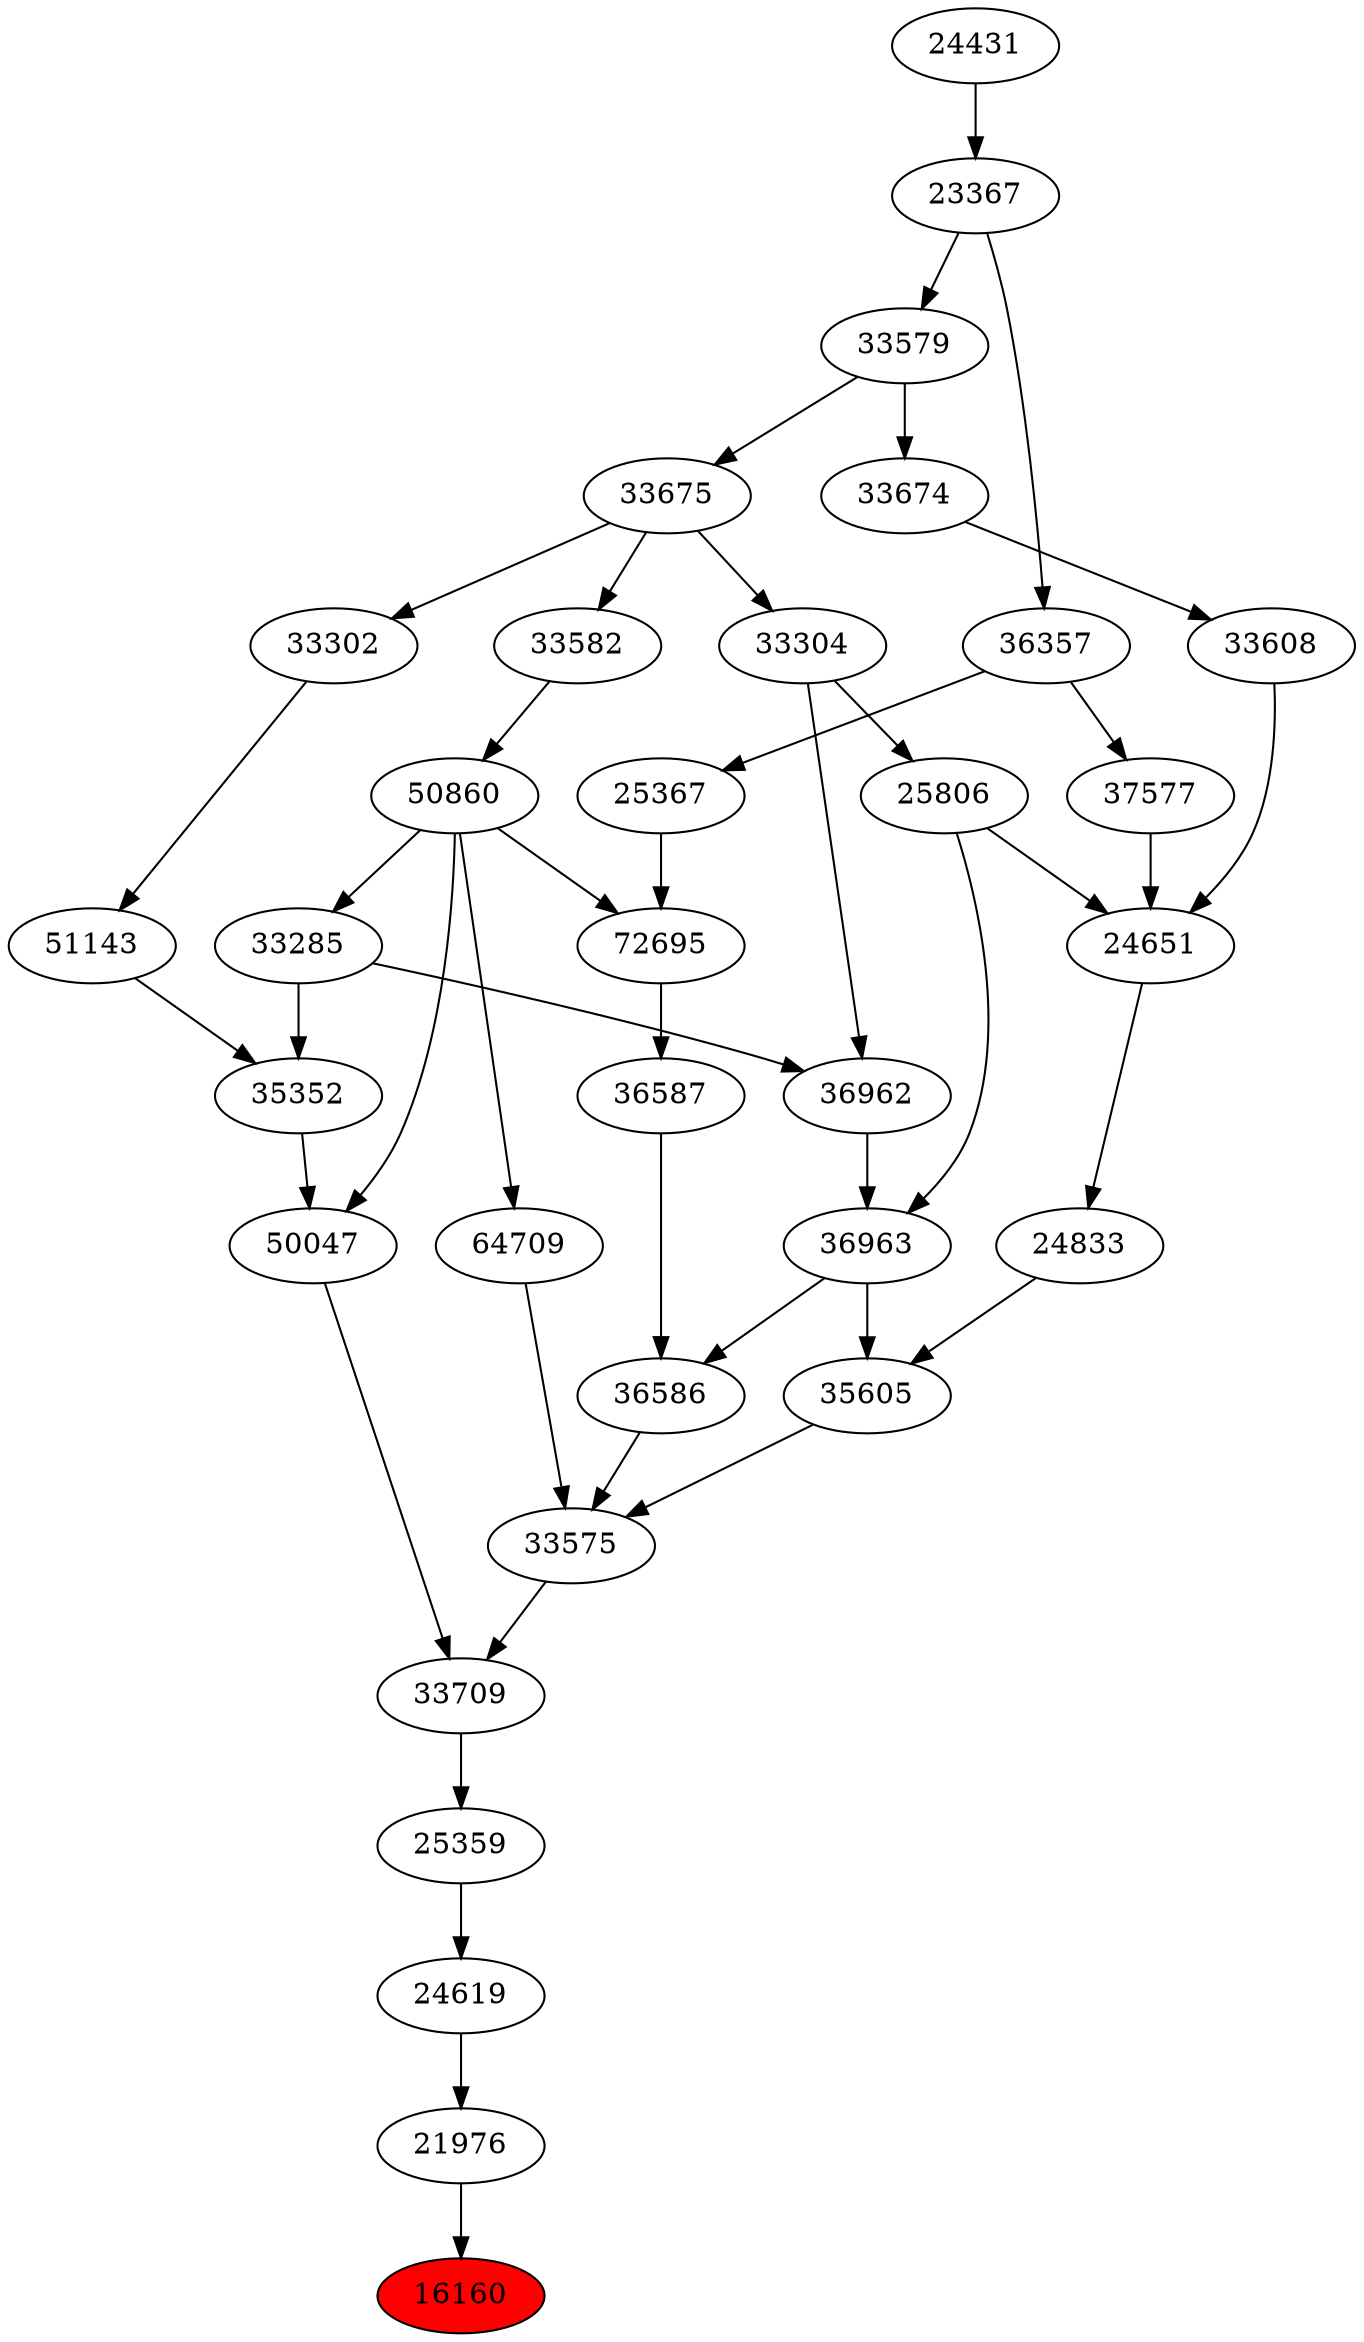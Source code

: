 strict digraph{ 
16160 [label="16160" fillcolor=red style=filled]
21976 -> 16160
21976 [label="21976"]
24619 -> 21976
24619 [label="24619"]
25359 -> 24619
25359 [label="25359"]
33709 -> 25359
33709 [label="33709"]
50047 -> 33709
33575 -> 33709
50047 [label="50047"]
35352 -> 50047
50860 -> 50047
33575 [label="33575"]
36586 -> 33575
35605 -> 33575
64709 -> 33575
35352 [label="35352"]
33285 -> 35352
51143 -> 35352
50860 [label="50860"]
33582 -> 50860
36586 [label="36586"]
36587 -> 36586
36963 -> 36586
35605 [label="35605"]
24833 -> 35605
36963 -> 35605
64709 [label="64709"]
50860 -> 64709
33285 [label="33285"]
50860 -> 33285
51143 [label="51143"]
33302 -> 51143
33582 [label="33582"]
33675 -> 33582
36587 [label="36587"]
72695 -> 36587
36963 [label="36963"]
36962 -> 36963
25806 -> 36963
24833 [label="24833"]
24651 -> 24833
33302 [label="33302"]
33675 -> 33302
33675 [label="33675"]
33579 -> 33675
72695 [label="72695"]
50860 -> 72695
25367 -> 72695
36962 [label="36962"]
33285 -> 36962
33304 -> 36962
25806 [label="25806"]
33304 -> 25806
24651 [label="24651"]
25806 -> 24651
33608 -> 24651
37577 -> 24651
33579 [label="33579"]
23367 -> 33579
25367 [label="25367"]
36357 -> 25367
33304 [label="33304"]
33675 -> 33304
33608 [label="33608"]
33674 -> 33608
37577 [label="37577"]
36357 -> 37577
23367 [label="23367"]
24431 -> 23367
36357 [label="36357"]
23367 -> 36357
33674 [label="33674"]
33579 -> 33674
24431 [label="24431"]
}